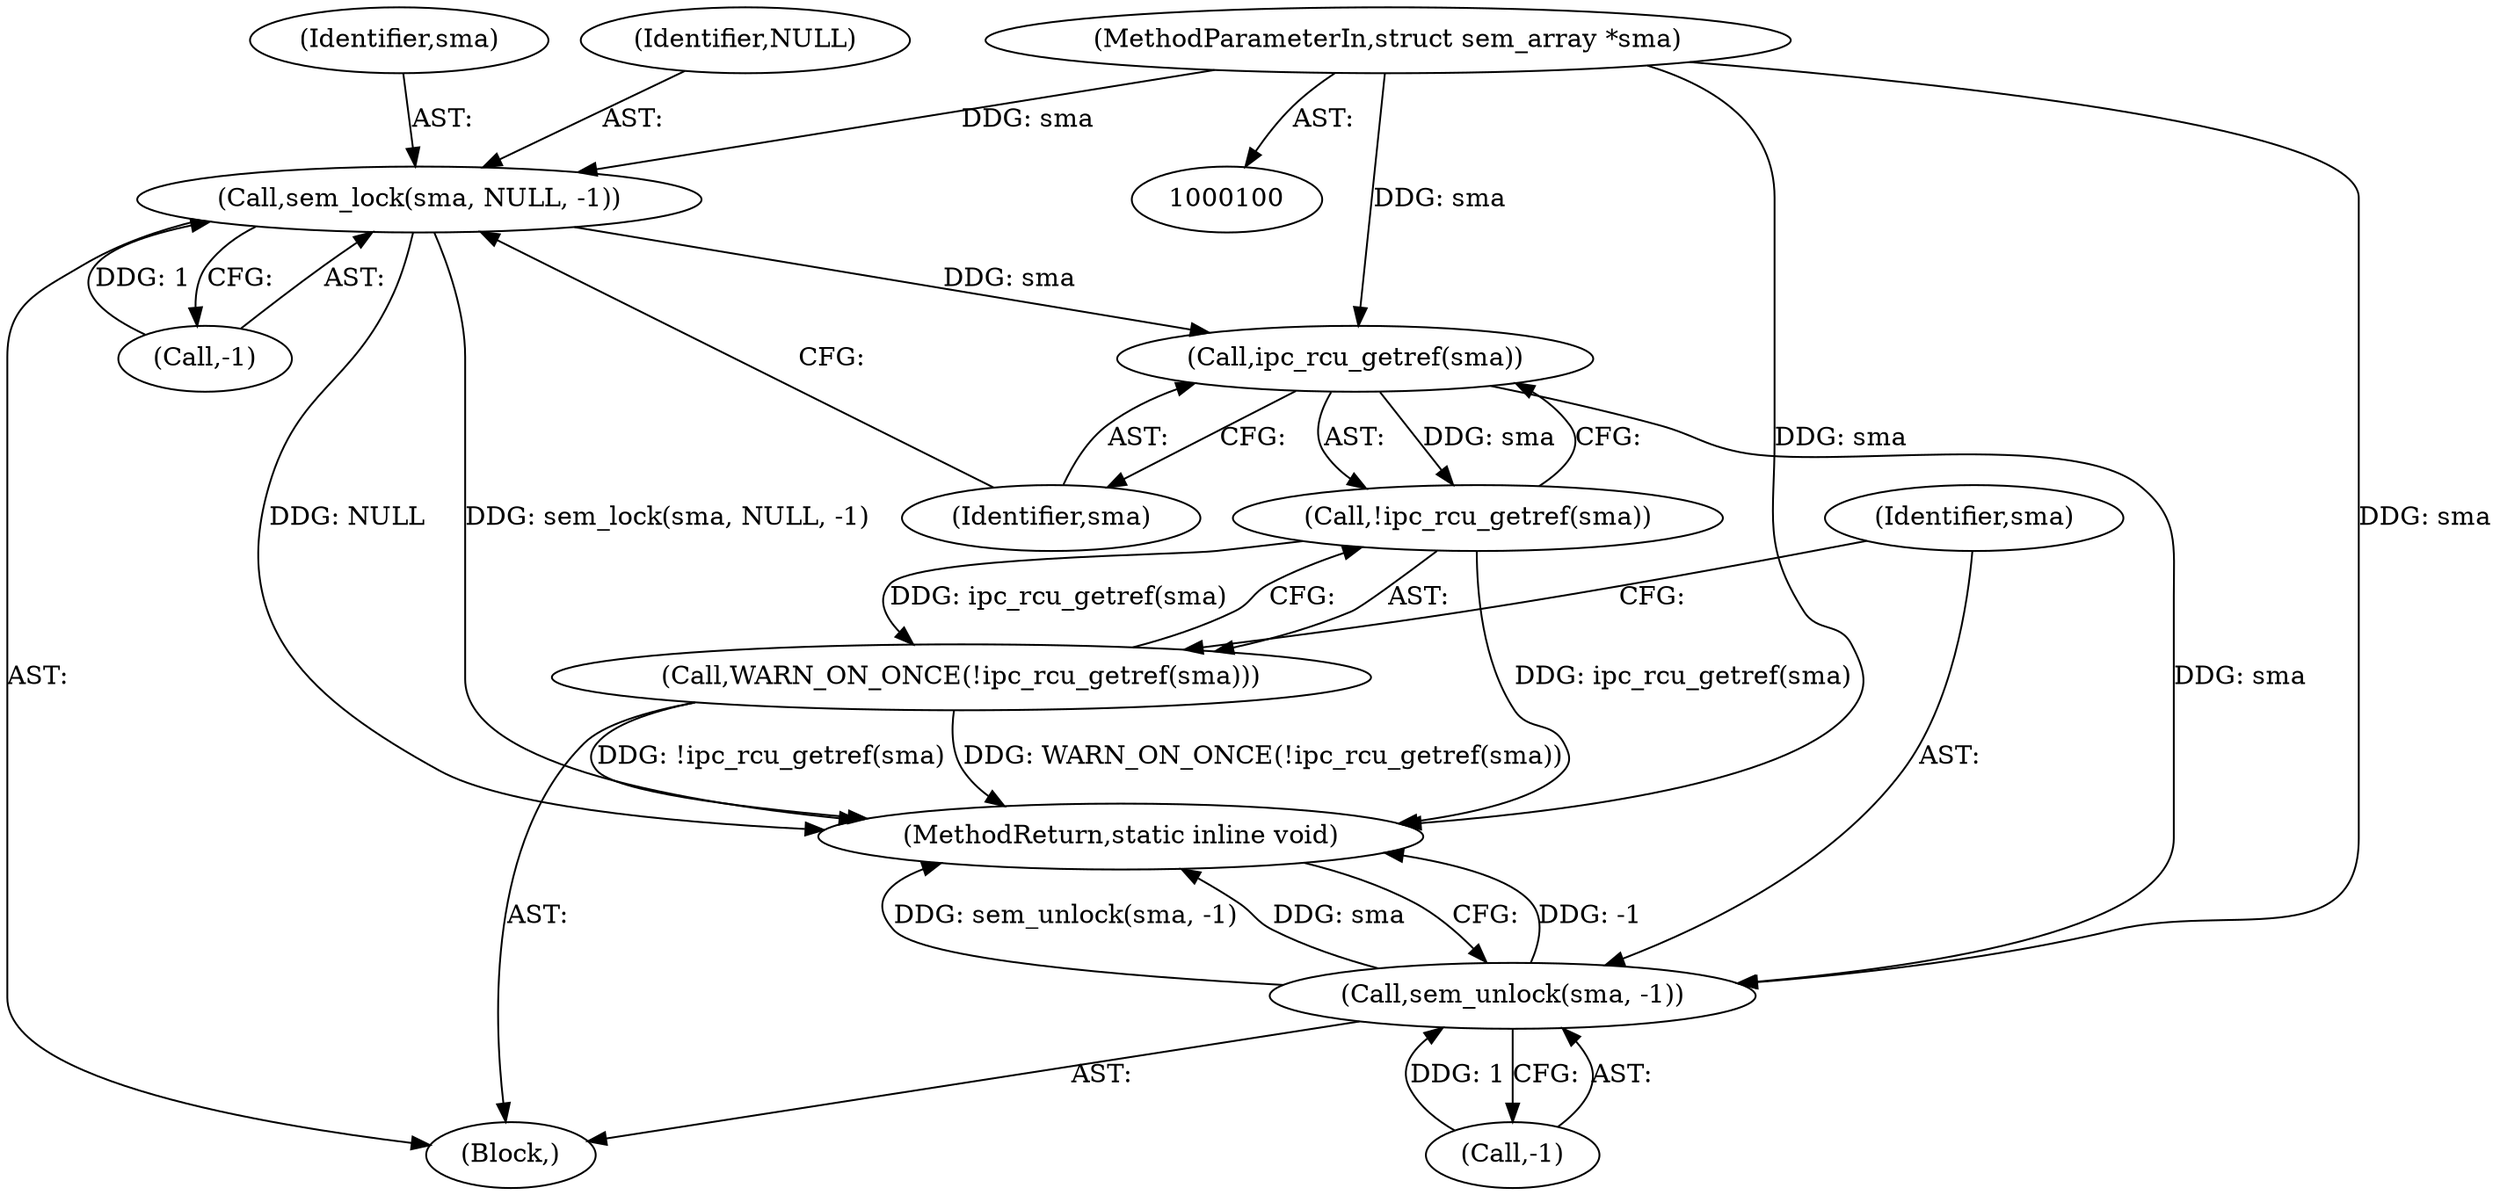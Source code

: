 digraph "0_linux_6062a8dc0517bce23e3c2f7d2fea5e22411269a3_5@pointer" {
"1000101" [label="(MethodParameterIn,struct sem_array *sma)"];
"1000103" [label="(Call,sem_lock(sma, NULL, -1))"];
"1000110" [label="(Call,ipc_rcu_getref(sma))"];
"1000109" [label="(Call,!ipc_rcu_getref(sma))"];
"1000108" [label="(Call,WARN_ON_ONCE(!ipc_rcu_getref(sma)))"];
"1000112" [label="(Call,sem_unlock(sma, -1))"];
"1000104" [label="(Identifier,sma)"];
"1000110" [label="(Call,ipc_rcu_getref(sma))"];
"1000103" [label="(Call,sem_lock(sma, NULL, -1))"];
"1000111" [label="(Identifier,sma)"];
"1000116" [label="(MethodReturn,static inline void)"];
"1000109" [label="(Call,!ipc_rcu_getref(sma))"];
"1000108" [label="(Call,WARN_ON_ONCE(!ipc_rcu_getref(sma)))"];
"1000102" [label="(Block,)"];
"1000113" [label="(Identifier,sma)"];
"1000105" [label="(Identifier,NULL)"];
"1000106" [label="(Call,-1)"];
"1000114" [label="(Call,-1)"];
"1000101" [label="(MethodParameterIn,struct sem_array *sma)"];
"1000112" [label="(Call,sem_unlock(sma, -1))"];
"1000101" -> "1000100"  [label="AST: "];
"1000101" -> "1000116"  [label="DDG: sma"];
"1000101" -> "1000103"  [label="DDG: sma"];
"1000101" -> "1000110"  [label="DDG: sma"];
"1000101" -> "1000112"  [label="DDG: sma"];
"1000103" -> "1000102"  [label="AST: "];
"1000103" -> "1000106"  [label="CFG: "];
"1000104" -> "1000103"  [label="AST: "];
"1000105" -> "1000103"  [label="AST: "];
"1000106" -> "1000103"  [label="AST: "];
"1000111" -> "1000103"  [label="CFG: "];
"1000103" -> "1000116"  [label="DDG: NULL"];
"1000103" -> "1000116"  [label="DDG: sem_lock(sma, NULL, -1)"];
"1000106" -> "1000103"  [label="DDG: 1"];
"1000103" -> "1000110"  [label="DDG: sma"];
"1000110" -> "1000109"  [label="AST: "];
"1000110" -> "1000111"  [label="CFG: "];
"1000111" -> "1000110"  [label="AST: "];
"1000109" -> "1000110"  [label="CFG: "];
"1000110" -> "1000109"  [label="DDG: sma"];
"1000110" -> "1000112"  [label="DDG: sma"];
"1000109" -> "1000108"  [label="AST: "];
"1000108" -> "1000109"  [label="CFG: "];
"1000109" -> "1000116"  [label="DDG: ipc_rcu_getref(sma)"];
"1000109" -> "1000108"  [label="DDG: ipc_rcu_getref(sma)"];
"1000108" -> "1000102"  [label="AST: "];
"1000113" -> "1000108"  [label="CFG: "];
"1000108" -> "1000116"  [label="DDG: WARN_ON_ONCE(!ipc_rcu_getref(sma))"];
"1000108" -> "1000116"  [label="DDG: !ipc_rcu_getref(sma)"];
"1000112" -> "1000102"  [label="AST: "];
"1000112" -> "1000114"  [label="CFG: "];
"1000113" -> "1000112"  [label="AST: "];
"1000114" -> "1000112"  [label="AST: "];
"1000116" -> "1000112"  [label="CFG: "];
"1000112" -> "1000116"  [label="DDG: -1"];
"1000112" -> "1000116"  [label="DDG: sem_unlock(sma, -1)"];
"1000112" -> "1000116"  [label="DDG: sma"];
"1000114" -> "1000112"  [label="DDG: 1"];
}
